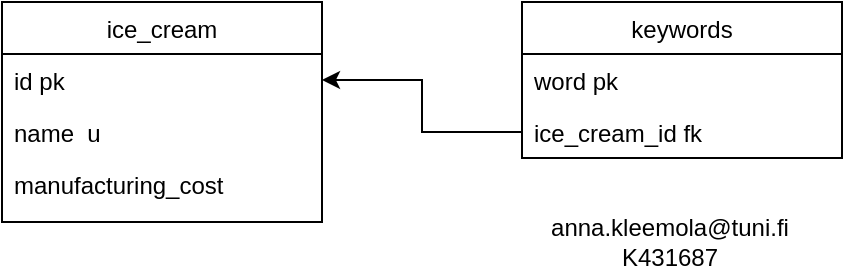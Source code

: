 <mxfile version="15.3.0" type="device"><diagram id="C5RBs43oDa-KdzZeNtuy" name="Page-1"><mxGraphModel dx="780" dy="1055" grid="1" gridSize="10" guides="1" tooltips="1" connect="1" arrows="1" fold="1" page="1" pageScale="1" pageWidth="827" pageHeight="1169" math="0" shadow="0"><root><mxCell id="WIyWlLk6GJQsqaUBKTNV-0"/><mxCell id="WIyWlLk6GJQsqaUBKTNV-1" parent="WIyWlLk6GJQsqaUBKTNV-0"/><mxCell id="c2XgEaIZb_BU60odDMXa-8" value="ice_cream" style="swimlane;fontStyle=0;align=center;verticalAlign=top;childLayout=stackLayout;horizontal=1;startSize=26;horizontalStack=0;resizeParent=1;resizeLast=0;collapsible=1;marginBottom=0;rounded=0;shadow=0;strokeWidth=1;" vertex="1" parent="WIyWlLk6GJQsqaUBKTNV-1"><mxGeometry x="80" y="150" width="160" height="110" as="geometry"><mxRectangle x="130" y="380" width="160" height="26" as="alternateBounds"/></mxGeometry></mxCell><mxCell id="c2XgEaIZb_BU60odDMXa-9" value="id pk" style="text;align=left;verticalAlign=top;spacingLeft=4;spacingRight=4;overflow=hidden;rotatable=0;points=[[0,0.5],[1,0.5]];portConstraint=eastwest;" vertex="1" parent="c2XgEaIZb_BU60odDMXa-8"><mxGeometry y="26" width="160" height="26" as="geometry"/></mxCell><mxCell id="c2XgEaIZb_BU60odDMXa-10" value="name  u" style="text;align=left;verticalAlign=top;spacingLeft=4;spacingRight=4;overflow=hidden;rotatable=0;points=[[0,0.5],[1,0.5]];portConstraint=eastwest;rounded=0;shadow=0;html=0;" vertex="1" parent="c2XgEaIZb_BU60odDMXa-8"><mxGeometry y="52" width="160" height="26" as="geometry"/></mxCell><mxCell id="c2XgEaIZb_BU60odDMXa-11" value="manufacturing_cost" style="text;align=left;verticalAlign=top;spacingLeft=4;spacingRight=4;overflow=hidden;rotatable=0;points=[[0,0.5],[1,0.5]];portConstraint=eastwest;fontStyle=0" vertex="1" parent="c2XgEaIZb_BU60odDMXa-8"><mxGeometry y="78" width="160" height="26" as="geometry"/></mxCell><mxCell id="c2XgEaIZb_BU60odDMXa-12" value="keywords" style="swimlane;fontStyle=0;align=center;verticalAlign=top;childLayout=stackLayout;horizontal=1;startSize=26;horizontalStack=0;resizeParent=1;resizeLast=0;collapsible=1;marginBottom=0;rounded=0;shadow=0;strokeWidth=1;" vertex="1" parent="WIyWlLk6GJQsqaUBKTNV-1"><mxGeometry x="340" y="150" width="160" height="78" as="geometry"><mxRectangle x="340" y="380" width="170" height="26" as="alternateBounds"/></mxGeometry></mxCell><mxCell id="c2XgEaIZb_BU60odDMXa-15" value="word pk" style="text;align=left;verticalAlign=top;spacingLeft=4;spacingRight=4;overflow=hidden;rotatable=0;points=[[0,0.5],[1,0.5]];portConstraint=eastwest;" vertex="1" parent="c2XgEaIZb_BU60odDMXa-12"><mxGeometry y="26" width="160" height="26" as="geometry"/></mxCell><mxCell id="c2XgEaIZb_BU60odDMXa-14" value="ice_cream_id fk" style="text;align=left;verticalAlign=top;spacingLeft=4;spacingRight=4;overflow=hidden;rotatable=0;points=[[0,0.5],[1,0.5]];portConstraint=eastwest;" vertex="1" parent="c2XgEaIZb_BU60odDMXa-12"><mxGeometry y="52" width="160" height="26" as="geometry"/></mxCell><mxCell id="c2XgEaIZb_BU60odDMXa-13" value="" style="endArrow=classic;html=1;entryX=1;entryY=0.5;entryDx=0;entryDy=0;exitX=0;exitY=0.5;exitDx=0;exitDy=0;edgeStyle=orthogonalEdgeStyle;rounded=0;" edge="1" parent="WIyWlLk6GJQsqaUBKTNV-1" target="c2XgEaIZb_BU60odDMXa-9" source="c2XgEaIZb_BU60odDMXa-14"><mxGeometry width="50" height="50" relative="1" as="geometry"><mxPoint x="340" y="190" as="sourcePoint"/><mxPoint x="390" y="140" as="targetPoint"/></mxGeometry></mxCell><mxCell id="c2XgEaIZb_BU60odDMXa-16" value="anna.kleemola@tuni.fi&lt;br&gt;K431687" style="text;html=1;strokeColor=none;fillColor=none;align=center;verticalAlign=middle;whiteSpace=wrap;rounded=0;" vertex="1" parent="WIyWlLk6GJQsqaUBKTNV-1"><mxGeometry x="334" y="260" width="160" height="20" as="geometry"/></mxCell></root></mxGraphModel></diagram></mxfile>